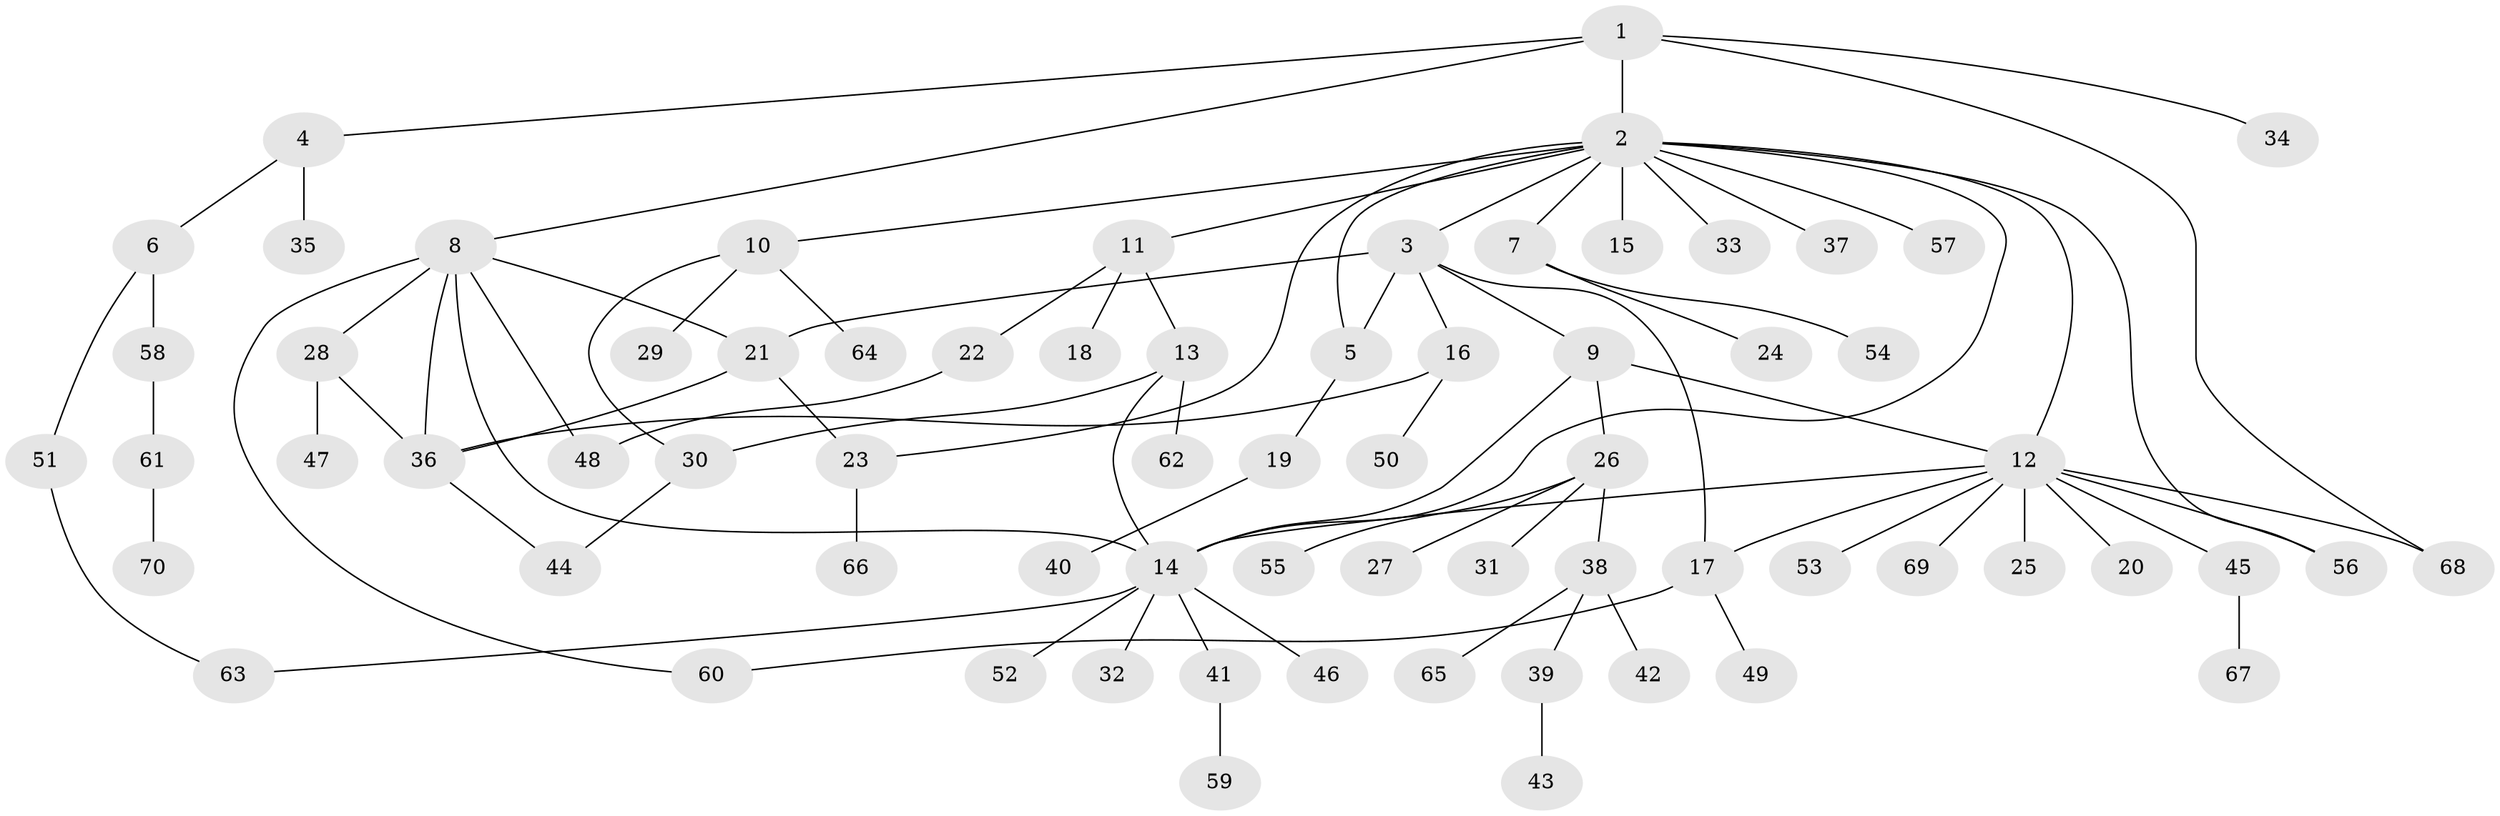// coarse degree distribution, {5: 0.04081632653061224, 13: 0.02040816326530612, 8: 0.02040816326530612, 2: 0.20408163265306123, 3: 0.12244897959183673, 7: 0.02040816326530612, 10: 0.02040816326530612, 9: 0.02040816326530612, 1: 0.46938775510204084, 4: 0.061224489795918366}
// Generated by graph-tools (version 1.1) at 2025/41/03/06/25 10:41:48]
// undirected, 70 vertices, 88 edges
graph export_dot {
graph [start="1"]
  node [color=gray90,style=filled];
  1;
  2;
  3;
  4;
  5;
  6;
  7;
  8;
  9;
  10;
  11;
  12;
  13;
  14;
  15;
  16;
  17;
  18;
  19;
  20;
  21;
  22;
  23;
  24;
  25;
  26;
  27;
  28;
  29;
  30;
  31;
  32;
  33;
  34;
  35;
  36;
  37;
  38;
  39;
  40;
  41;
  42;
  43;
  44;
  45;
  46;
  47;
  48;
  49;
  50;
  51;
  52;
  53;
  54;
  55;
  56;
  57;
  58;
  59;
  60;
  61;
  62;
  63;
  64;
  65;
  66;
  67;
  68;
  69;
  70;
  1 -- 2;
  1 -- 4;
  1 -- 8;
  1 -- 34;
  1 -- 68;
  2 -- 3;
  2 -- 5;
  2 -- 7;
  2 -- 10;
  2 -- 11;
  2 -- 12;
  2 -- 14;
  2 -- 15;
  2 -- 23;
  2 -- 33;
  2 -- 37;
  2 -- 56;
  2 -- 57;
  3 -- 5;
  3 -- 9;
  3 -- 16;
  3 -- 17;
  3 -- 21;
  4 -- 6;
  4 -- 35;
  5 -- 19;
  6 -- 51;
  6 -- 58;
  7 -- 24;
  7 -- 54;
  8 -- 14;
  8 -- 21;
  8 -- 28;
  8 -- 36;
  8 -- 48;
  8 -- 60;
  9 -- 12;
  9 -- 14;
  9 -- 26;
  10 -- 29;
  10 -- 30;
  10 -- 64;
  11 -- 13;
  11 -- 18;
  11 -- 22;
  12 -- 14;
  12 -- 17;
  12 -- 20;
  12 -- 25;
  12 -- 45;
  12 -- 53;
  12 -- 56;
  12 -- 68;
  12 -- 69;
  13 -- 14;
  13 -- 30;
  13 -- 62;
  14 -- 32;
  14 -- 41;
  14 -- 46;
  14 -- 52;
  14 -- 63;
  16 -- 36;
  16 -- 50;
  17 -- 49;
  17 -- 60;
  19 -- 40;
  21 -- 23;
  21 -- 36;
  22 -- 48;
  23 -- 66;
  26 -- 27;
  26 -- 31;
  26 -- 38;
  26 -- 55;
  28 -- 36;
  28 -- 47;
  30 -- 44;
  36 -- 44;
  38 -- 39;
  38 -- 42;
  38 -- 65;
  39 -- 43;
  41 -- 59;
  45 -- 67;
  51 -- 63;
  58 -- 61;
  61 -- 70;
}
